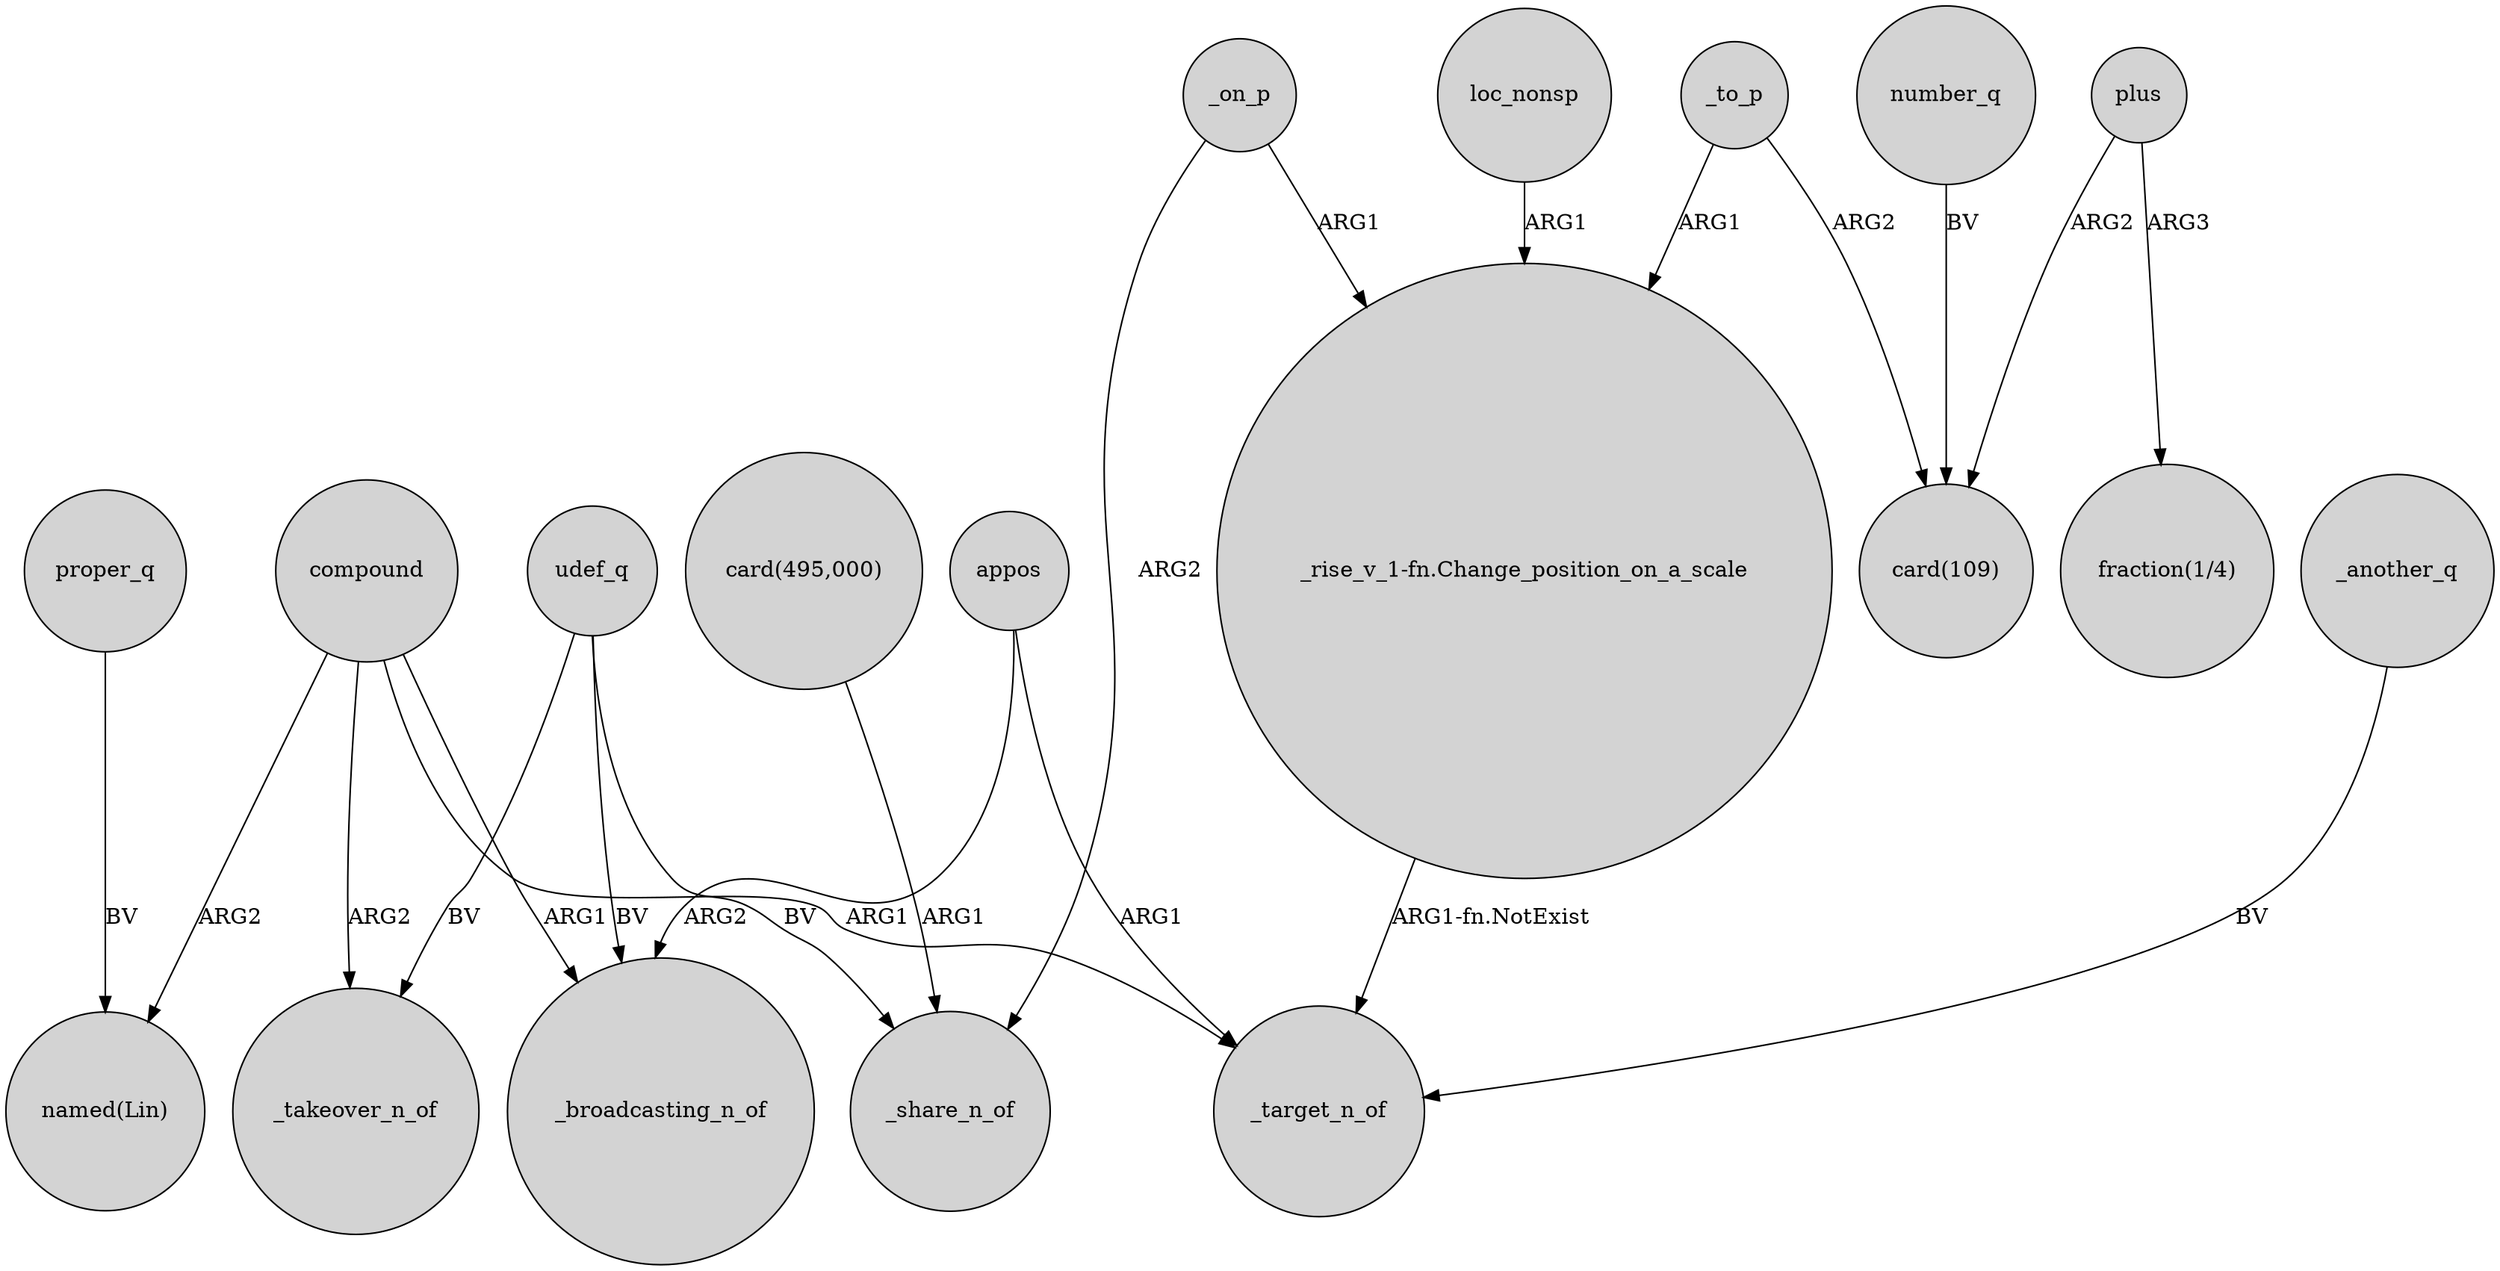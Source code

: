 digraph {
	node [shape=circle style=filled]
	udef_q -> _broadcasting_n_of [label=BV]
	number_q -> "card(109)" [label=BV]
	_on_p -> _share_n_of [label=ARG2]
	plus -> "fraction(1/4)" [label=ARG3]
	compound -> "named(Lin)" [label=ARG2]
	udef_q -> _takeover_n_of [label=BV]
	appos -> _target_n_of [label=ARG1]
	_on_p -> "_rise_v_1-fn.Change_position_on_a_scale" [label=ARG1]
	plus -> "card(109)" [label=ARG2]
	"_rise_v_1-fn.Change_position_on_a_scale" -> _target_n_of [label="ARG1-fn.NotExist"]
	_another_q -> _target_n_of [label=BV]
	compound -> _broadcasting_n_of [label=ARG1]
	compound -> _target_n_of [label=ARG1]
	loc_nonsp -> "_rise_v_1-fn.Change_position_on_a_scale" [label=ARG1]
	proper_q -> "named(Lin)" [label=BV]
	udef_q -> _share_n_of [label=BV]
	"card(495,000)" -> _share_n_of [label=ARG1]
	compound -> _takeover_n_of [label=ARG2]
	_to_p -> "_rise_v_1-fn.Change_position_on_a_scale" [label=ARG1]
	appos -> _broadcasting_n_of [label=ARG2]
	_to_p -> "card(109)" [label=ARG2]
}
